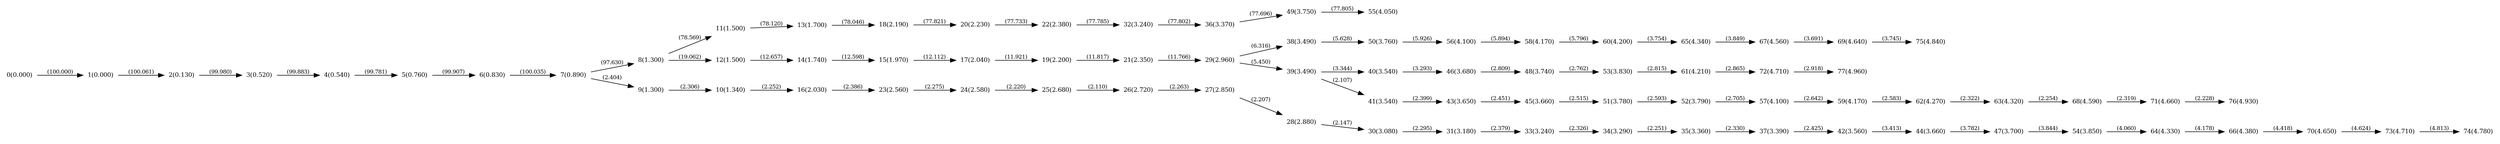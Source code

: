 digraph "graph" {

rankdir="LR";
node [shape=plaintext, fontsize=11];
edge [fontsize=10];

0 [label="0(0.000)"];
1 [label="1(0.000)"];
2 [label="2(0.130)"];
3 [label="3(0.520)"];
4 [label="4(0.540)"];
5 [label="5(0.760)"];
6 [label="6(0.830)"];
7 [label="7(0.890)"];
8 [label="8(1.300)"];
9 [label="9(1.300)"];
10 [label="10(1.340)"];
11 [label="11(1.500)"];
12 [label="12(1.500)"];
13 [label="13(1.700)"];
14 [label="14(1.740)"];
15 [label="15(1.970)"];
16 [label="16(2.030)"];
17 [label="17(2.040)"];
18 [label="18(2.190)"];
19 [label="19(2.200)"];
20 [label="20(2.230)"];
21 [label="21(2.350)"];
22 [label="22(2.380)"];
23 [label="23(2.560)"];
24 [label="24(2.580)"];
25 [label="25(2.680)"];
26 [label="26(2.720)"];
27 [label="27(2.850)"];
28 [label="28(2.880)"];
29 [label="29(2.960)"];
30 [label="30(3.080)"];
31 [label="31(3.180)"];
32 [label="32(3.240)"];
33 [label="33(3.240)"];
34 [label="34(3.290)"];
35 [label="35(3.360)"];
36 [label="36(3.370)"];
37 [label="37(3.390)"];
38 [label="38(3.490)"];
39 [label="39(3.490)"];
40 [label="40(3.540)"];
41 [label="41(3.540)"];
42 [label="42(3.560)"];
43 [label="43(3.650)"];
44 [label="44(3.660)"];
45 [label="45(3.660)"];
46 [label="46(3.680)"];
47 [label="47(3.700)"];
48 [label="48(3.740)"];
49 [label="49(3.750)"];
50 [label="50(3.760)"];
51 [label="51(3.780)"];
52 [label="52(3.790)"];
53 [label="53(3.830)"];
54 [label="54(3.850)"];
55 [label="55(4.050)"];
56 [label="56(4.100)"];
57 [label="57(4.100)"];
58 [label="58(4.170)"];
59 [label="59(4.170)"];
60 [label="60(4.200)"];
61 [label="61(4.210)"];
62 [label="62(4.270)"];
63 [label="63(4.320)"];
64 [label="64(4.330)"];
65 [label="65(4.340)"];
66 [label="66(4.380)"];
67 [label="67(4.560)"];
68 [label="68(4.590)"];
69 [label="69(4.640)"];
70 [label="70(4.650)"];
71 [label="71(4.660)"];
72 [label="72(4.710)"];
73 [label="73(4.710)"];
74 [label="74(4.780)"];
75 [label="75(4.840)"];
76 [label="76(4.930)"];
77 [label="77(4.960)"];

0->1 [label="(100.000)"];
1->2 [label="(100.061)"];
2->3 [label="(99.980)"];
3->4 [label="(99.883)"];
4->5 [label="(99.781)"];
5->6 [label="(99.907)"];
6->7 [label="(100.035)"];
7->8 [label="(97.630)"];
7->9 [label="(2.404)"];
9->10 [label="(2.306)"];
8->11 [label="(78.569)"];
8->12 [label="(19.062)"];
11->13 [label="(78.120)"];
12->14 [label="(12.657)"];
14->15 [label="(12.598)"];
10->16 [label="(2.252)"];
15->17 [label="(12.112)"];
13->18 [label="(78.046)"];
17->19 [label="(11.921)"];
18->20 [label="(77.821)"];
19->21 [label="(11.817)"];
20->22 [label="(77.733)"];
16->23 [label="(2.386)"];
23->24 [label="(2.275)"];
24->25 [label="(2.220)"];
25->26 [label="(2.110)"];
26->27 [label="(2.263)"];
27->28 [label="(2.207)"];
21->29 [label="(11.766)"];
28->30 [label="(2.147)"];
30->31 [label="(2.295)"];
22->32 [label="(77.785)"];
31->33 [label="(2.379)"];
33->34 [label="(2.326)"];
34->35 [label="(2.251)"];
32->36 [label="(77.802)"];
35->37 [label="(2.330)"];
29->38 [label="(6.316)"];
29->39 [label="(5.450)"];
39->40 [label="(3.344)"];
39->41 [label="(2.107)"];
37->42 [label="(2.425)"];
41->43 [label="(2.399)"];
42->44 [label="(3.413)"];
43->45 [label="(2.451)"];
40->46 [label="(3.293)"];
44->47 [label="(3.782)"];
46->48 [label="(2.809)"];
36->49 [label="(77.696)"];
38->50 [label="(5.628)"];
45->51 [label="(2.515)"];
51->52 [label="(2.593)"];
48->53 [label="(2.762)"];
47->54 [label="(3.844)"];
49->55 [label="(77.805)"];
50->56 [label="(5.926)"];
52->57 [label="(2.705)"];
56->58 [label="(5.894)"];
57->59 [label="(2.642)"];
58->60 [label="(5.796)"];
53->61 [label="(2.815)"];
59->62 [label="(2.583)"];
62->63 [label="(2.322)"];
54->64 [label="(4.060)"];
60->65 [label="(3.754)"];
64->66 [label="(4.178)"];
65->67 [label="(3.849)"];
63->68 [label="(2.254)"];
67->69 [label="(3.691)"];
66->70 [label="(4.418)"];
68->71 [label="(2.319)"];
61->72 [label="(2.865)"];
70->73 [label="(4.624)"];
73->74 [label="(4.813)"];
69->75 [label="(3.745)"];
71->76 [label="(2.228)"];
72->77 [label="(2.918)"];

}
